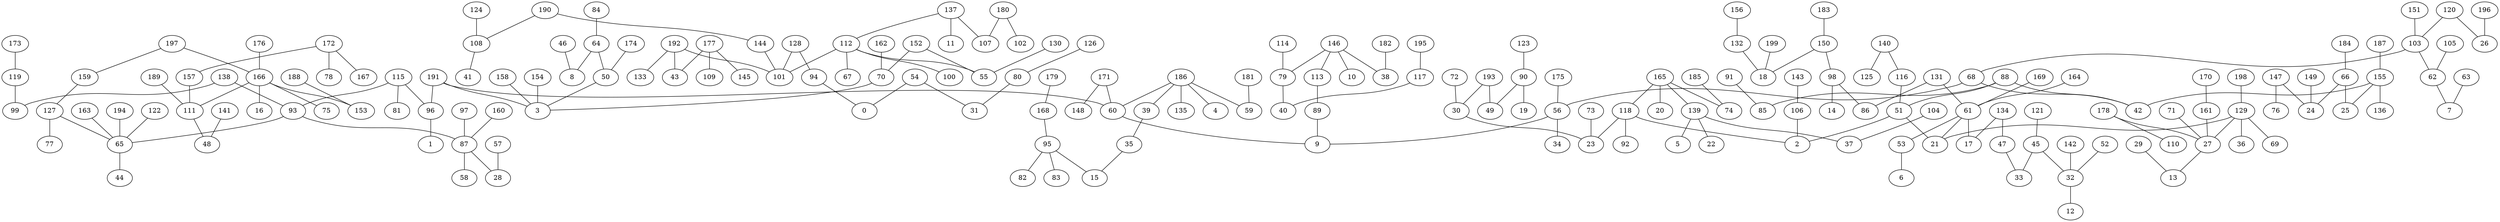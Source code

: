 graph {
103  [Label = "103 (0.00)"]
68  [Label = "68 (0.00)"]
56  [Label = "56 (0.00)"]
88  [Label = "88 (0.00)"]
42  [Label = "42 (0.00)"]
139  [Label = "139 (0.00)"]
37  [Label = "37 (0.00)"]
114  [Label = "114 (0.00)"]
79  [Label = "79 (0.00)"]
45  [Label = "45 (0.00)"]
33  [Label = "33 (0.00)"]
142  [Label = "142 (0.00)"]
32  [Label = "32 (0.00)"]
64  [Label = "64 (0.00)"]
50  [Label = "50 (0.00)"]
66  [Label = "66 (0.00)"]
25  [Label = "25 (0.00)"]
112  [Label = "112 (0.00)"]
55  [Label = "55 (0.00)"]
57  [Label = "57 (0.00)"]
28  [Label = "28 (0.00)"]
178  [Label = "178 (0.00)"]
110  [Label = "110 (0.00)"]
184  [Label = "184 (0.00)"]
101  [Label = "101 (0.00)"]
39  [Label = "39 (0.00)"]
35  [Label = "35 (0.00)"]
134  [Label = "134 (0.00)"]
47  [Label = "47 (0.00)"]
164  [Label = "164 (0.00)"]
61  [Label = "61 (0.00)"]
118  [Label = "118 (0.00)"]
23  [Label = "23 (0.00)"]
180  [Label = "180 (0.00)"]
107  [Label = "107 (0.00)"]
191  [Label = "191 (0.00)"]
96  [Label = "96 (0.00)"]
185  [Label = "185 (0.00)"]
74  [Label = "74 (0.00)"]
150  [Label = "150 (0.00)"]
98  [Label = "98 (0.00)"]
190  [Label = "190 (0.00)"]
144  [Label = "144 (0.00)"]
51  [Label = "51 (0.00)"]
30  [Label = "30 (0.00)"]
115  [Label = "115 (0.00)"]
81  [Label = "81 (0.00)"]
171  [Label = "171 (0.00)"]
148  [Label = "148 (0.00)"]
140  [Label = "140 (0.00)"]
125  [Label = "125 (0.00)"]
152  [Label = "152 (0.00)"]
90  [Label = "90 (0.00)"]
49  [Label = "49 (0.00)"]
163  [Label = "163 (0.00)"]
65  [Label = "65 (0.00)"]
22  [Label = "22 (0.00)"]
60  [Label = "60 (0.00)"]
9  [Label = "9 (0.00)"]
155  [Label = "155 (0.00)"]
128  [Label = "128 (0.00)"]
94  [Label = "94 (0.00)"]
46  [Label = "46 (0.00)"]
8  [Label = "8 (0.00)"]
1  [Label = "1 (0.00)"]
177  [Label = "177 (0.00)"]
109  [Label = "109 (0.00)"]
85  [Label = "85 (0.00)"]
91  [Label = "91 (0.00)"]
3  [Label = "3 (0.00)"]
113  [Label = "113 (0.00)"]
89  [Label = "89 (0.00)"]
166  [Label = "166 (0.00)"]
111  [Label = "111 (0.00)"]
156  [Label = "156 (0.00)"]
132  [Label = "132 (0.00)"]
147  [Label = "147 (0.00)"]
76  [Label = "76 (0.00)"]
53  [Label = "53 (0.00)"]
6  [Label = "6 (0.00)"]
93  [Label = "93 (0.00)"]
143  [Label = "143 (0.00)"]
106  [Label = "106 (0.00)"]
188  [Label = "188 (0.00)"]
153  [Label = "153 (0.00)"]
97  [Label = "97 (0.00)"]
87  [Label = "87 (0.00)"]
58  [Label = "58 (0.00)"]
17  [Label = "17 (0.00)"]
120  [Label = "120 (0.00)"]
116  [Label = "116 (0.00)"]
126  [Label = "126 (0.00)"]
80  [Label = "80 (0.00)"]
137  [Label = "137 (0.00)"]
165  [Label = "165 (0.00)"]
48  [Label = "48 (0.00)"]
138  [Label = "138 (0.00)"]
192  [Label = "192 (0.00)"]
43  [Label = "43 (0.00)"]
54  [Label = "54 (0.00)"]
0  [Label = "0 (0.00)"]
2  [Label = "2 (0.00)"]
146  [Label = "146 (0.00)"]
129  [Label = "129 (0.00)"]
21  [Label = "21 (0.00)"]
122  [Label = "122 (0.00)"]
199  [Label = "199 (0.00)"]
18  [Label = "18 (0.00)"]
127  [Label = "127 (0.00)"]
193  [Label = "193 (0.00)"]
11  [Label = "11 (0.00)"]
197  [Label = "197 (0.00)"]
158  [Label = "158 (0.00)"]
151  [Label = "151 (0.00)"]
187  [Label = "187 (0.00)"]
38  [Label = "38 (0.00)"]
194  [Label = "194 (0.00)"]
189  [Label = "189 (0.00)"]
14  [Label = "14 (0.00)"]
186  [Label = "186 (0.00)"]
62  [Label = "62 (0.00)"]
26  [Label = "26 (0.00)"]
159  [Label = "159 (0.00)"]
10  [Label = "10 (0.00)"]
130  [Label = "130 (0.00)"]
12  [Label = "12 (0.00)"]
70  [Label = "70 (0.00)"]
131  [Label = "131 (0.00)"]
86  [Label = "86 (0.00)"]
196  [Label = "196 (0.00)"]
27  [Label = "27 (0.00)"]
13  [Label = "13 (0.00)"]
105  [Label = "105 (0.00)"]
123  [Label = "123 (0.00)"]
124  [Label = "124 (0.00)"]
108  [Label = "108 (0.00)"]
145  [Label = "145 (0.00)"]
71  [Label = "71 (0.00)"]
133  [Label = "133 (0.00)"]
34  [Label = "34 (0.00)"]
24  [Label = "24 (0.00)"]
59  [Label = "59 (0.00)"]
172  [Label = "172 (0.00)"]
157  [Label = "157 (0.00)"]
181  [Label = "181 (0.00)"]
36  [Label = "36 (0.00)"]
67  [Label = "67 (0.00)"]
167  [Label = "167 (0.00)"]
117  [Label = "117 (0.00)"]
40  [Label = "40 (0.00)"]
160  [Label = "160 (0.00)"]
149  [Label = "149 (0.00)"]
41  [Label = "41 (0.00)"]
198  [Label = "198 (0.00)"]
95  [Label = "95 (0.00)"]
83  [Label = "83 (0.00)"]
135  [Label = "135 (0.00)"]
174  [Label = "174 (0.00)"]
176  [Label = "176 (0.00)"]
20  [Label = "20 (0.00)"]
102  [Label = "102 (0.00)"]
44  [Label = "44 (0.00)"]
77  [Label = "77 (0.00)"]
161  [Label = "161 (0.00)"]
92  [Label = "92 (0.00)"]
73  [Label = "73 (0.00)"]
175  [Label = "175 (0.00)"]
29  [Label = "29 (0.00)"]
183  [Label = "183 (0.00)"]
154  [Label = "154 (0.00)"]
141  [Label = "141 (0.00)"]
100  [Label = "100 (0.00)"]
16  [Label = "16 (0.00)"]
121  [Label = "121 (0.00)"]
179  [Label = "179 (0.00)"]
168  [Label = "168 (0.00)"]
169  [Label = "169 (0.00)"]
170  [Label = "170 (0.00)"]
75  [Label = "75 (0.00)"]
31  [Label = "31 (0.00)"]
162  [Label = "162 (0.00)"]
182  [Label = "182 (0.00)"]
15  [Label = "15 (0.00)"]
104  [Label = "104 (0.00)"]
4  [Label = "4 (0.00)"]
7  [Label = "7 (0.00)"]
52  [Label = "52 (0.00)"]
136  [Label = "136 (0.00)"]
82  [Label = "82 (0.00)"]
72  [Label = "72 (0.00)"]
78  [Label = "78 (0.00)"]
63  [Label = "63 (0.00)"]
19  [Label = "19 (0.00)"]
99  [Label = "99 (0.00)"]
84  [Label = "84 (0.00)"]
173  [Label = "173 (0.00)"]
119  [Label = "119 (0.00)"]
5  [Label = "5 (0.00)"]
69  [Label = "69 (0.00)"]
195  [Label = "195 (0.00)"]

103--68  [Label = "1.06"]
68--56  [Label = "1.15"]
88--42  [Label = "1.15"]
139--37  [Label = "1.29"]
114--79  [Label = "1.45"]
45--33  [Label = "1.48"]
142--32  [Label = "1.49"]
64--50  [Label = "1.59"]
66--25  [Label = "1.61"]
112--55  [Label = "1.63"]
57--28  [Label = "1.67"]
178--110  [Label = "1.73"]
184--66  [Label = "1.80"]
112--101  [Label = "1.80"]
39--35  [Label = "1.80"]
134--47  [Label = "1.93"]
164--61  [Label = "1.94"]
118--23  [Label = "1.95"]
180--107  [Label = "1.96"]
191--96  [Label = "2.10"]
185--74  [Label = "2.37"]
150--98  [Label = "2.38"]
190--144  [Label = "2.39"]
88--51  [Label = "2.46"]
30--23  [Label = "2.50"]
115--81  [Label = "2.56"]
171--148  [Label = "2.67"]
140--125  [Label = "2.68"]
152--55  [Label = "2.75"]
90--49  [Label = "2.82"]
163--65  [Label = "2.88"]
139--22  [Label = "2.95"]
60--9  [Label = "3.02"]
155--25  [Label = "3.17"]
128--94  [Label = "3.22"]
46--8  [Label = "3.37"]
96--1  [Label = "3.41"]
177--109  [Label = "3.41"]
88--85  [Label = "3.44"]
91--85  [Label = "3.55"]
50--3  [Label = "3.55"]
113--89  [Label = "3.57"]
68--42  [Label = "3.60"]
166--111  [Label = "3.62"]
156--132  [Label = "3.76"]
147--76  [Label = "3.77"]
53--6  [Label = "3.79"]
93--65  [Label = "3.79"]
143--106  [Label = "3.81"]
188--153  [Label = "3.83"]
47--33  [Label = "3.84"]
97--87  [Label = "3.86"]
166--153  [Label = "3.99"]
87--58  [Label = "4.05"]
61--17  [Label = "4.06"]
120--103  [Label = "4.13"]
116--51  [Label = "4.15"]
126--80  [Label = "4.27"]
191--3  [Label = "4.36"]
155--42  [Label = "4.37"]
134--17  [Label = "4.42"]
115--93  [Label = "4.44"]
137--112  [Label = "4.47"]
144--101  [Label = "4.49"]
93--87  [Label = "4.87"]
165--118  [Label = "4.95"]
111--48  [Label = "4.95"]
138--93  [Label = "5.28"]
192--43  [Label = "5.47"]
54--0  [Label = "5.53"]
106--2  [Label = "5.68"]
146--113  [Label = "5.68"]
129--21  [Label = "5.68"]
122--65  [Label = "5.70"]
199--18  [Label = "5.72"]
132--18  [Label = "5.77"]
61--21  [Label = "6.01"]
127--65  [Label = "6.24"]
56--9  [Label = "6.28"]
193--30  [Label = "6.28"]
137--11  [Label = "6.38"]
51--21  [Label = "6.44"]
197--166  [Label = "6.58"]
158--3  [Label = "6.63"]
151--103  [Label = "6.65"]
187--155  [Label = "6.91"]
146--38  [Label = "6.91"]
194--65  [Label = "7.12"]
189--111  [Label = "7.31"]
98--14  [Label = "7.36"]
186--60  [Label = "7.41"]
103--62  [Label = "7.47"]
120--26  [Label = "7.51"]
118--2  [Label = "7.63"]
192--101  [Label = "7.66"]
159--127  [Label = "7.74"]
89--9  [Label = "7.75"]
146--10  [Label = "7.77"]
130--55  [Label = "7.79"]
32--12  [Label = "7.80"]
165--74  [Label = "7.84"]
191--60  [Label = "7.87"]
150--18  [Label = "7.88"]
70--3  [Label = "7.88"]
131--86  [Label = "8.12"]
196--26  [Label = "8.12"]
115--96  [Label = "8.14"]
171--60  [Label = "8.32"]
128--101  [Label = "8.34"]
129--27  [Label = "8.37"]
27--13  [Label = "8.44"]
105--62  [Label = "8.65"]
131--61  [Label = "8.66"]
123--90  [Label = "8.68"]
124--108  [Label = "8.69"]
51--2  [Label = "8.70"]
152--70  [Label = "8.75"]
177--145  [Label = "8.87"]
71--27  [Label = "9.13"]
192--133  [Label = "9.13"]
186--39  [Label = "9.22"]
56--34  [Label = "9.52"]
66--24  [Label = "9.60"]
45--32  [Label = "9.65"]
186--59  [Label = "9.69"]
172--157  [Label = "9.76"]
181--59  [Label = "9.78"]
129--36  [Label = "9.79"]
157--111  [Label = "9.84"]
197--159  [Label = "9.87"]
112--67  [Label = "10.09"]
137--107  [Label = "10.11"]
172--167  [Label = "10.13"]
98--86  [Label = "10.22"]
117--40  [Label = "10.36"]
160--87  [Label = "10.43"]
193--49  [Label = "10.46"]
79--40  [Label = "10.77"]
149--24  [Label = "10.87"]
108--41  [Label = "11.08"]
94--0  [Label = "11.09"]
165--139  [Label = "11.69"]
198--129  [Label = "11.71"]
95--83  [Label = "11.78"]
186--135  [Label = "11.98"]
174--50  [Label = "12.22"]
190--108  [Label = "12.54"]
176--166  [Label = "12.81"]
165--20  [Label = "12.94"]
180--102  [Label = "13.11"]
147--24  [Label = "13.22"]
65--44  [Label = "13.33"]
127--77  [Label = "13.34"]
161--27  [Label = "13.83"]
177--43  [Label = "13.86"]
118--92  [Label = "13.90"]
64--8  [Label = "14.08"]
73--23  [Label = "14.33"]
140--116  [Label = "14.47"]
87--28  [Label = "14.76"]
175--56  [Label = "15.03"]
146--79  [Label = "15.04"]
29--13  [Label = "15.35"]
183--150  [Label = "15.68"]
154--3  [Label = "16.02"]
141--48  [Label = "16.46"]
112--100  [Label = "16.50"]
178--27  [Label = "16.72"]
61--53  [Label = "16.74"]
166--16  [Label = "17.30"]
121--45  [Label = "17.44"]
179--168  [Label = "17.66"]
169--61  [Label = "17.67"]
170--161  [Label = "17.88"]
166--75  [Label = "18.09"]
80--31  [Label = "18.61"]
162--70  [Label = "18.62"]
182--38  [Label = "18.71"]
95--15  [Label = "18.80"]
168--95  [Label = "18.84"]
104--37  [Label = "19.20"]
54--31  [Label = "19.35"]
186--4  [Label = "19.42"]
62--7  [Label = "19.45"]
52--32  [Label = "19.99"]
155--136  [Label = "20.01"]
95--82  [Label = "20.13"]
35--15  [Label = "20.23"]
72--30  [Label = "20.63"]
172--78  [Label = "20.97"]
63--7  [Label = "21.17"]
90--19  [Label = "21.21"]
138--99  [Label = "21.46"]
84--64  [Label = "21.90"]
173--119  [Label = "22.31"]
119--99  [Label = "23.00"]
139--5  [Label = "24.41"]
129--69  [Label = "25.89"]
195--117  [Label = "26.51"]
}
